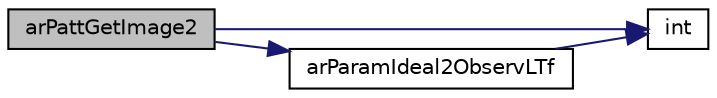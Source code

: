 digraph "arPattGetImage2"
{
 // INTERACTIVE_SVG=YES
  edge [fontname="Helvetica",fontsize="10",labelfontname="Helvetica",labelfontsize="10"];
  node [fontname="Helvetica",fontsize="10",shape=record];
  rankdir="LR";
  Node1 [label="arPattGetImage2",height=0.2,width=0.4,color="black", fillcolor="grey75", style="filled", fontcolor="black"];
  Node1 -> Node2 [color="midnightblue",fontsize="10",style="solid",fontname="Helvetica"];
  Node2 [label="int",height=0.2,width=0.4,color="black", fillcolor="white", style="filled",URL="$ioapi_8h.html#ae6fba972269dd045c8bb54bb5f6ead83"];
  Node1 -> Node3 [color="midnightblue",fontsize="10",style="solid",fontname="Helvetica"];
  Node3 [label="arParamIdeal2ObservLTf",height=0.2,width=0.4,color="black", fillcolor="white", style="filled",URL="$param_8h.html#ad0cfff6a5b72b8a6cf4dd06c72d69448",tooltip="Use a lookup-table camera parameter to convert idealised (zero-distortion) window coordinates to obse..."];
  Node3 -> Node2 [color="midnightblue",fontsize="10",style="solid",fontname="Helvetica"];
}
